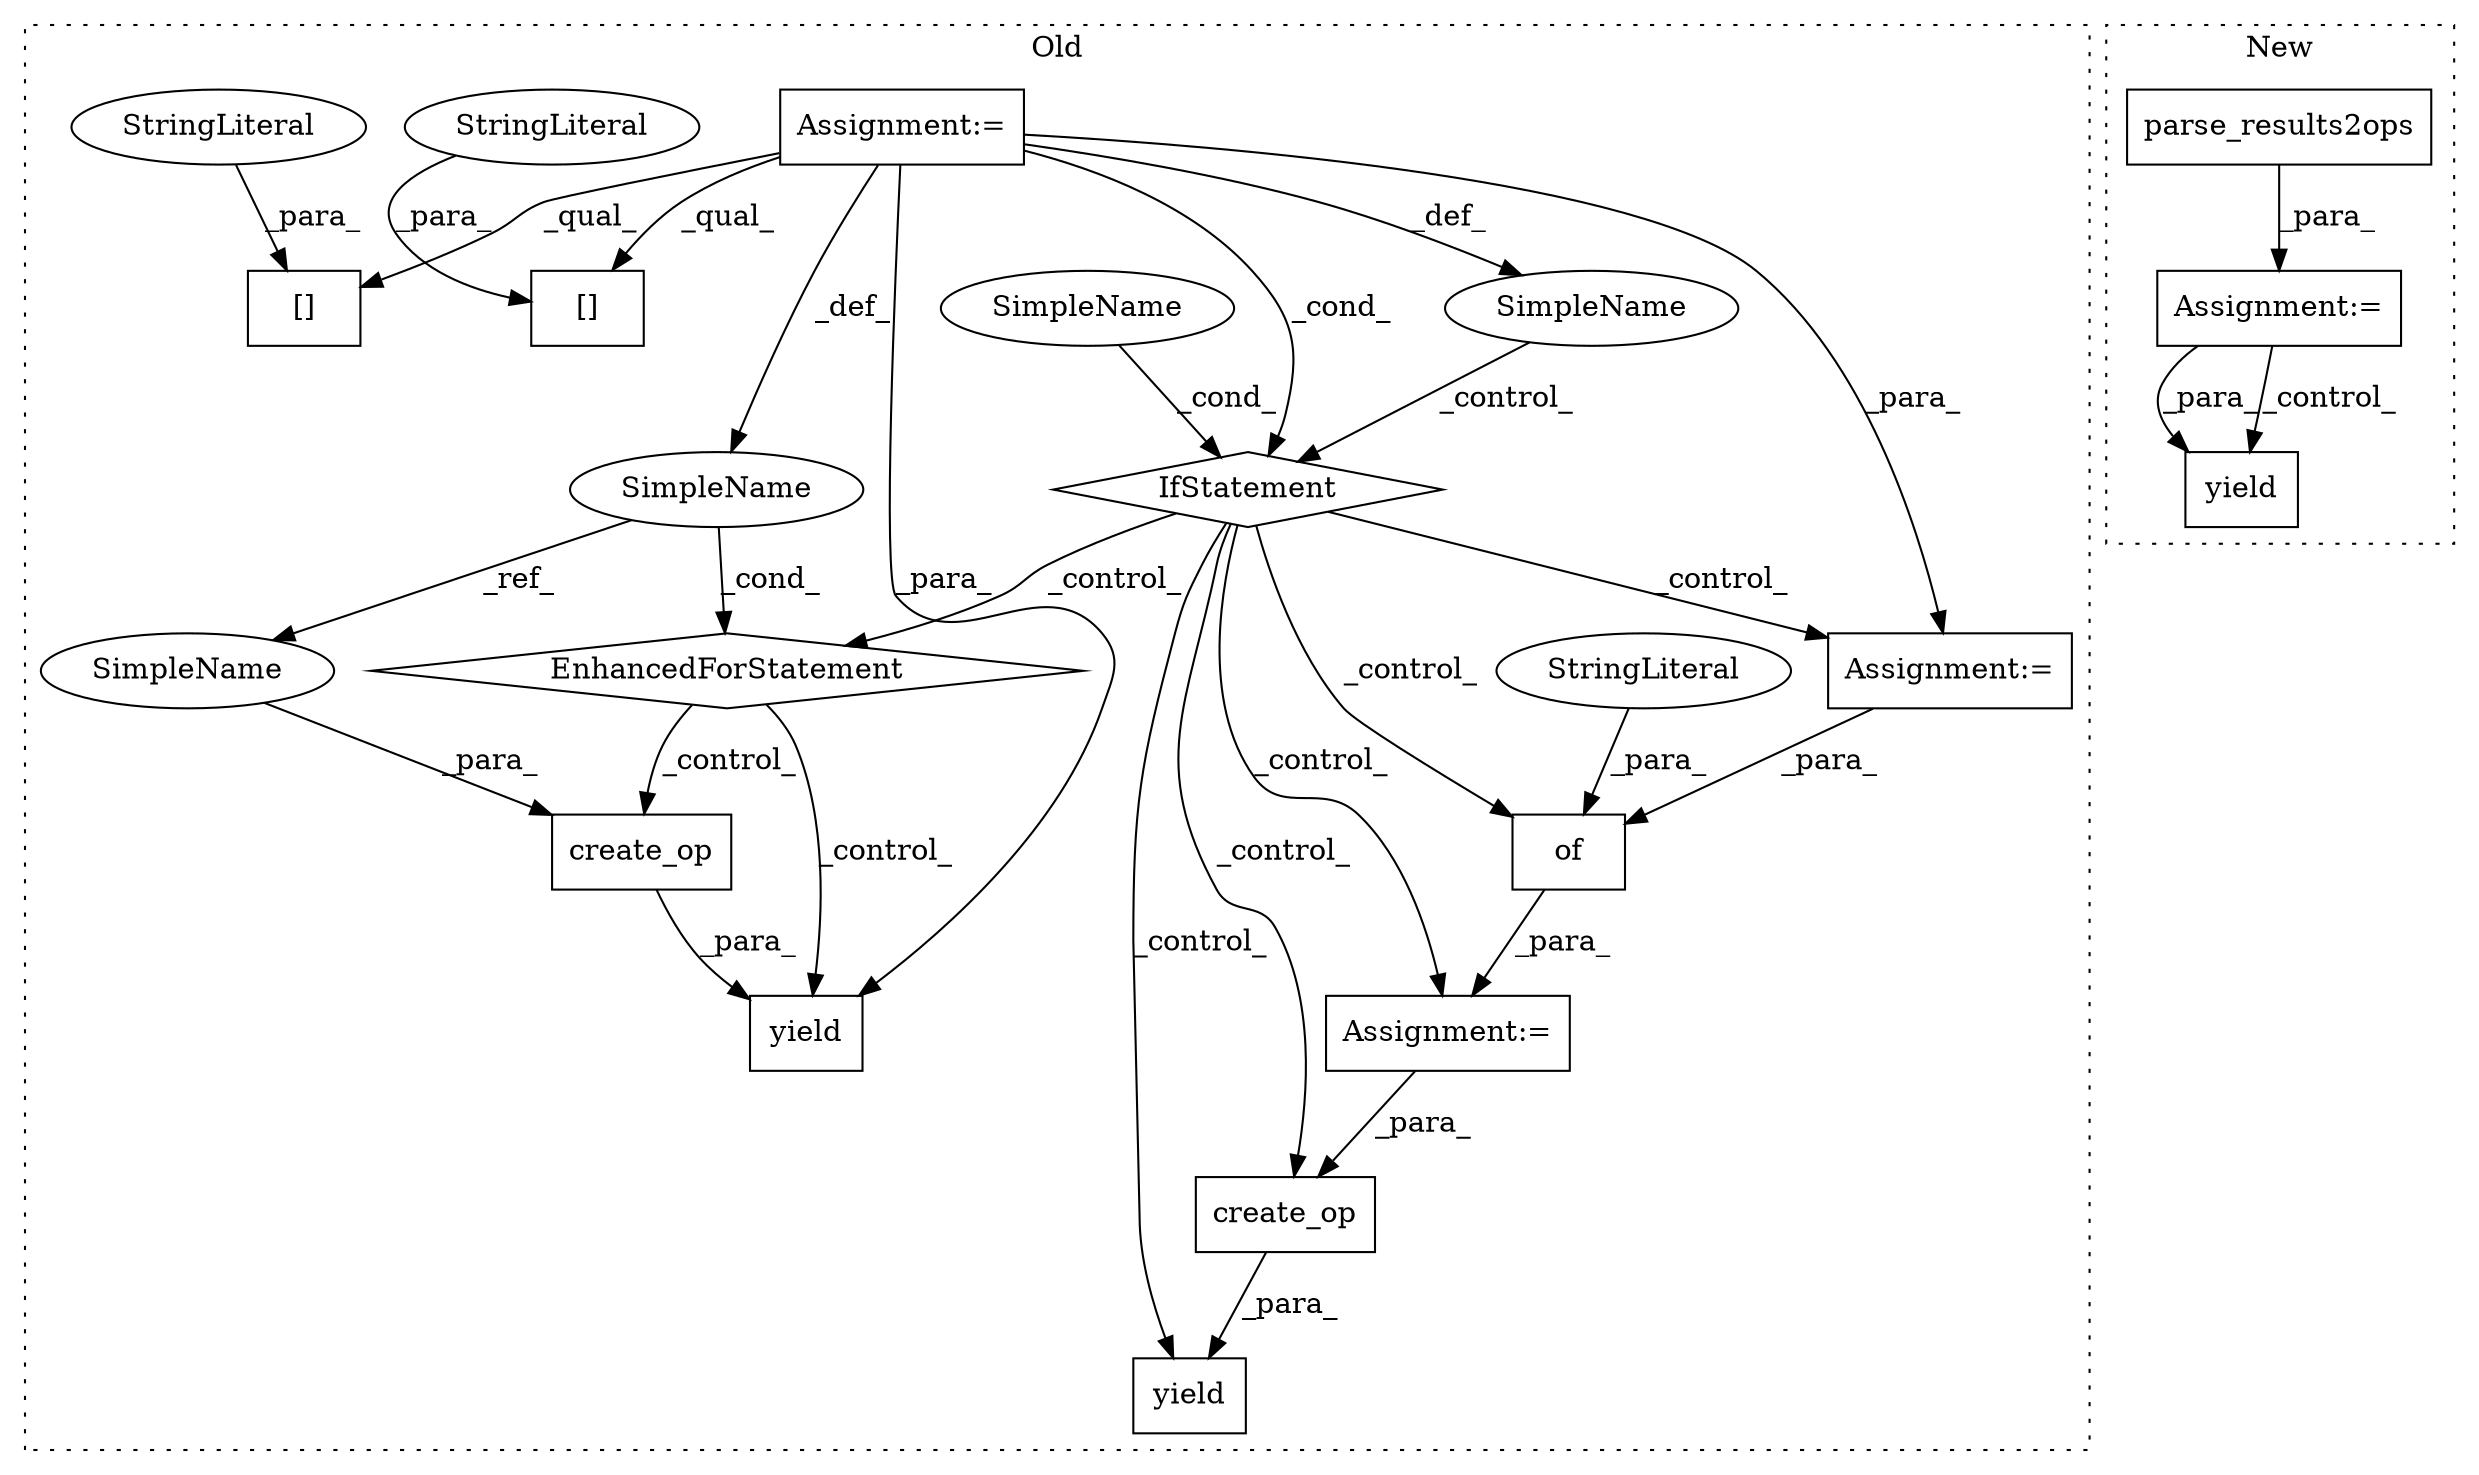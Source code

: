 digraph G {
subgraph cluster0 {
1 [label="create_op" a="32" s="1858,1872" l="10,1" shape="box"];
3 [label="SimpleName" a="42" s="1484" l="5" shape="ellipse"];
4 [label="yield" a="112" s="1664" l="7" shape="box"];
5 [label="EnhancedForStatement" a="70" s="1739,1835" l="65,2" shape="diamond"];
6 [label="SimpleName" a="42" s="1808" l="4" shape="ellipse"];
7 [label="SimpleName" a="42" s="1575" l="9" shape="ellipse"];
8 [label="of" a="32" s="1637,1651" l="3,1" shape="box"];
9 [label="StringLiteral" a="45" s="1640" l="6" shape="ellipse"];
10 [label="yield" a="112" s="1851" l="7" shape="box"];
12 [label="IfStatement" a="25" s="1571,1584" l="4,2" shape="diamond"];
13 [label="Assignment:=" a="7" s="1391" l="1" shape="box"];
14 [label="[]" a="2" s="1979,2009" l="14,1" shape="box"];
15 [label="StringLiteral" a="45" s="1993" l="16" shape="ellipse"];
16 [label="create_op" a="32" s="1671,1708" l="10,1" shape="box"];
18 [label="[]" a="2" s="1492,1514" l="14,1" shape="box"];
19 [label="StringLiteral" a="45" s="1506" l="8" shape="ellipse"];
20 [label="Assignment:=" a="7" s="1602" l="1" shape="box"];
21 [label="Assignment:=" a="7" s="1632" l="1" shape="box"];
22 [label="SimpleName" a="42" s="1868" l="4" shape="ellipse"];
label = "Old";
style="dotted";
}
subgraph cluster1 {
2 [label="parse_results2ops" a="32" s="1350,1404" l="18,1" shape="box"];
11 [label="yield" a="112" s="1417" l="7" shape="box"];
17 [label="Assignment:=" a="7" s="1264,1405" l="57,2" shape="box"];
label = "New";
style="dotted";
}
1 -> 10 [label="_para_"];
2 -> 17 [label="_para_"];
3 -> 12 [label="_control_"];
5 -> 1 [label="_control_"];
5 -> 10 [label="_control_"];
6 -> 5 [label="_cond_"];
6 -> 22 [label="_ref_"];
7 -> 12 [label="_cond_"];
8 -> 21 [label="_para_"];
9 -> 8 [label="_para_"];
12 -> 4 [label="_control_"];
12 -> 5 [label="_control_"];
12 -> 8 [label="_control_"];
12 -> 20 [label="_control_"];
12 -> 21 [label="_control_"];
12 -> 16 [label="_control_"];
13 -> 20 [label="_para_"];
13 -> 10 [label="_para_"];
13 -> 12 [label="_cond_"];
13 -> 14 [label="_qual_"];
13 -> 18 [label="_qual_"];
13 -> 3 [label="_def_"];
13 -> 6 [label="_def_"];
15 -> 14 [label="_para_"];
16 -> 4 [label="_para_"];
17 -> 11 [label="_para_"];
17 -> 11 [label="_control_"];
19 -> 18 [label="_para_"];
20 -> 8 [label="_para_"];
21 -> 16 [label="_para_"];
22 -> 1 [label="_para_"];
}